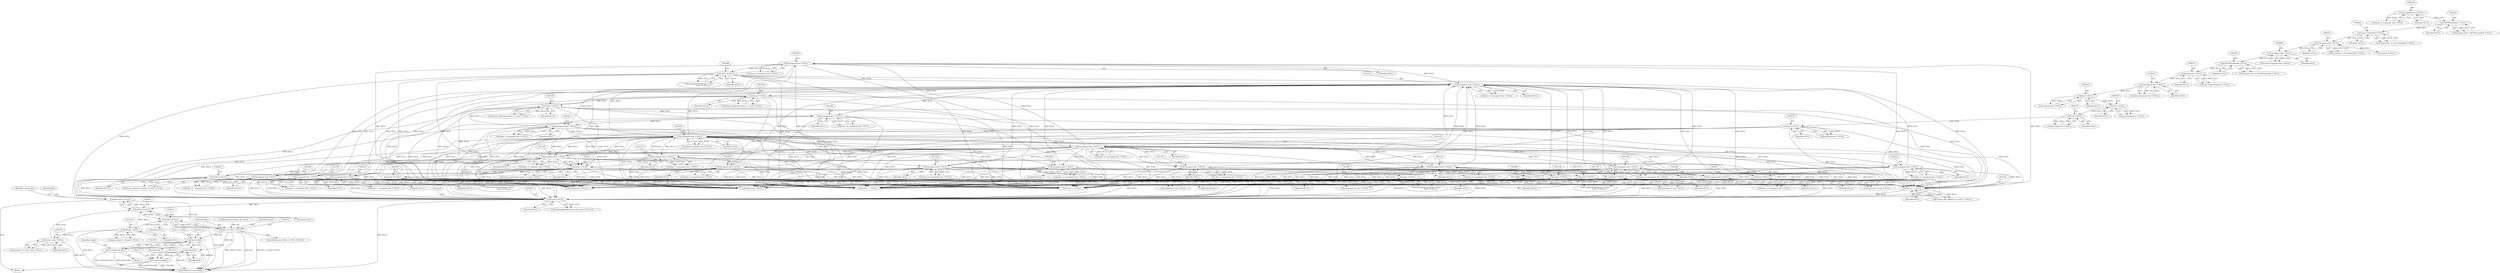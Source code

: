 digraph "0_ImageMagick_9f375e7080a2c1044cd546854d0548b4bfb429d0@pointer" {
"1002648" [label="(Call,file=(FILE *) NULL)"];
"1002650" [label="(Call,(FILE *) NULL)"];
"1002596" [label="(Call,(void *) NULL)"];
"1001684" [label="(Call,(unsigned char *) NULL)"];
"1001005" [label="(Call,(unsigned char *) NULL)"];
"1001188" [label="(Call,(unsigned char *) NULL)"];
"1001104" [label="(Call,(unsigned char *) NULL)"];
"1000474" [label="(Call,(int *) NULL)"];
"1000469" [label="(Call,(int *) NULL)"];
"1000464" [label="(Call,(int *) NULL)"];
"1000459" [label="(Call,(int *) NULL)"];
"1000440" [label="(Call,(unsigned char *) NULL)"];
"1000370" [label="(Call,(Quantum *) NULL)"];
"1000293" [label="(Call,(DCMStreamInfo *) NULL)"];
"1000279" [label="(Call,(unsigned char *) NULL)"];
"1000234" [label="(Call,(ExceptionInfo *) NULL)"];
"1000207" [label="(Call,(const ImageInfo *) NULL)"];
"1000161" [label="(Call,(DCMStreamInfo *) NULL)"];
"1000149" [label="(Call,(unsigned char *) NULL)"];
"1000960" [label="(Call,(char *) NULL)"];
"1000910" [label="(Call,(char *) NULL)"];
"1002381" [label="(Call,(unsigned char *) NULL)"];
"1002164" [label="(Call,(unsigned char *) NULL)"];
"1002030" [label="(Call,(unsigned char *) NULL)"];
"1001745" [label="(Call,(unsigned char *) NULL)"];
"1001275" [label="(Call,(unsigned char *) NULL)"];
"1001491" [label="(Call,(unsigned char *) NULL)"];
"1002060" [label="(Call,(int *) NULL)"];
"1001704" [label="(Call,(unsigned char *) NULL)"];
"1001664" [label="(Call,(unsigned char *) NULL)"];
"1001735" [label="(Call,(char **) NULL)"];
"1001724" [label="(Call,(unsigned char *) NULL)"];
"1001929" [label="(Call,(unsigned char *) NULL)"];
"1001959" [label="(Call,(int *) NULL)"];
"1001715" [label="(Call,(char **) NULL)"];
"1001858" [label="(Call,(int *) NULL)"];
"1001828" [label="(Call,(unsigned char *) NULL)"];
"1001428" [label="(Call,(unsigned char *) NULL)"];
"1001777" [label="(Call,(int *) NULL)"];
"1001695" [label="(Call,(char **) NULL)"];
"1001675" [label="(Call,(char **) NULL)"];
"1002139" [label="(Call,(unsigned char *) NULL)"];
"1002208" [label="(Call,(char *) NULL)"];
"1002179" [label="(Call,(char *) NULL)"];
"1002289" [label="(Call,(unsigned char *) NULL)"];
"1001209" [label="(Call,(unsigned char *) NULL)"];
"1002537" [label="(Call,(ssize_t *) NULL)"];
"1002749" [label="(Call,(Image *) NULL)"];
"1002670" [label="(Call,(FILE *) NULL)"];
"1002762" [label="(Call,(const char *) NULL)"];
"1002668" [label="(Call,file == (FILE *) NULL)"];
"1002710" [label="(Call,fputc(c,file))"];
"1002708" [label="(Call,(void) fputc(c,file))"];
"1002715" [label="(Call,fclose(file))"];
"1002713" [label="(Call,(void) fclose(file))"];
"1002696" [label="(Call,c == EOF)"];
"1000281" [label="(Identifier,NULL)"];
"1001717" [label="(Identifier,NULL)"];
"1001957" [label="(Call,greenmap == (int *) NULL)"];
"1002747" [label="(Call,jpeg_image != (Image *) NULL)"];
"1001775" [label="(Call,graymap == (int *) NULL)"];
"1002598" [label="(Identifier,NULL)"];
"1002710" [label="(Call,fputc(c,file))"];
"1000462" [label="(Call,greenmap=(int *) NULL)"];
"1002708" [label="(Call,(void) fputc(c,file))"];
"1000472" [label="(Call,graymap=(int *) NULL)"];
"1002654" [label="(Identifier,unique_file)"];
"1001961" [label="(Identifier,NULL)"];
"1002668" [label="(Call,file == (FILE *) NULL)"];
"1002711" [label="(Identifier,c)"];
"1002030" [label="(Call,(unsigned char *) NULL)"];
"1001927" [label="(Call,data == (unsigned char *) NULL)"];
"1000370" [label="(Call,(Quantum *) NULL)"];
"1001188" [label="(Call,(unsigned char *) NULL)"];
"1002667" [label="(ControlStructure,if (file == (FILE *) NULL))"];
"1002715" [label="(Call,fclose(file))"];
"1000471" [label="(Identifier,NULL)"];
"1001677" [label="(Identifier,NULL)"];
"1001826" [label="(Call,data == (unsigned char *) NULL)"];
"1001684" [label="(Call,(unsigned char *) NULL)"];
"1002291" [label="(Identifier,NULL)"];
"1001666" [label="(Identifier,NULL)"];
"1000962" [label="(Identifier,NULL)"];
"1002062" [label="(Identifier,NULL)"];
"1001671" [label="(Call,StringToDouble((char *) data,\n                (char **) NULL))"];
"1002060" [label="(Call,(int *) NULL)"];
"1002764" [label="(Identifier,NULL)"];
"1001724" [label="(Call,(unsigned char *) NULL)"];
"1000236" [label="(Identifier,NULL)"];
"1002669" [label="(Identifier,file)"];
"1001779" [label="(Identifier,NULL)"];
"1001005" [label="(Call,(unsigned char *) NULL)"];
"1002594" [label="(Call,SetImageInfoBlob(read_info,(void *) NULL,0))"];
"1000277" [label="(Call,data=(unsigned char *) NULL)"];
"1001747" [label="(Identifier,NULL)"];
"1001686" [label="(Identifier,NULL)"];
"1001704" [label="(Call,(unsigned char *) NULL)"];
"1001777" [label="(Call,(int *) NULL)"];
"1001745" [label="(Call,(unsigned char *) NULL)"];
"1002210" [label="(Identifier,NULL)"];
"1003924" [label="(Call,(ssize_t *) NULL)"];
"1001426" [label="(Call,data == (unsigned char *) NULL)"];
"1001007" [label="(Identifier,NULL)"];
"1002139" [label="(Call,(unsigned char *) NULL)"];
"1000163" [label="(Identifier,NULL)"];
"1001722" [label="(Call,data != (unsigned char *) NULL)"];
"1002652" [label="(Identifier,NULL)"];
"1002028" [label="(Call,data == (unsigned char *) NULL)"];
"1001695" [label="(Call,(char **) NULL)"];
"1001931" [label="(Identifier,NULL)"];
"1000960" [label="(Call,(char *) NULL)"];
"1000147" [label="(Call,data != (unsigned char *) NULL)"];
"1000232" [label="(Call,exception != (ExceptionInfo *) NULL)"];
"1001190" [label="(Identifier,NULL)"];
"1000469" [label="(Call,(int *) NULL)"];
"1000209" [label="(Identifier,NULL)"];
"1000442" [label="(Identifier,NULL)"];
"1001207" [label="(Call,data != (unsigned char *) NULL)"];
"1000366" [label="(Call,info.scale=(Quantum *) NULL)"];
"1001102" [label="(Call,data == (unsigned char *) NULL)"];
"1000207" [label="(Call,(const ImageInfo *) NULL)"];
"1001662" [label="(Call,data != (unsigned char *) NULL)"];
"1000910" [label="(Call,(char *) NULL)"];
"1002181" [label="(Identifier,NULL)"];
"1002670" [label="(Call,(FILE *) NULL)"];
"1000295" [label="(Identifier,NULL)"];
"1000234" [label="(Call,(ExceptionInfo *) NULL)"];
"1001737" [label="(Identifier,NULL)"];
"1002173" [label="(Call,dicom_info[i].description != (char *) NULL)"];
"1000474" [label="(Call,(int *) NULL)"];
"1002596" [label="(Call,(void *) NULL)"];
"1000279" [label="(Call,(unsigned char *) NULL)"];
"1000459" [label="(Call,(int *) NULL)"];
"1002716" [label="(Identifier,file)"];
"1001428" [label="(Call,(unsigned char *) NULL)"];
"1002383" [label="(Identifier,NULL)"];
"1000438" [label="(Call,data=(unsigned char *) NULL)"];
"1002162" [label="(Call,data != (unsigned char *) NULL)"];
"1001106" [label="(Identifier,NULL)"];
"1000457" [label="(Call,redmap=(int *) NULL)"];
"1000904" [label="(Call,dicom_info[i].description != (char *) NULL)"];
"1002208" [label="(Call,(char *) NULL)"];
"1002690" [label="(Block,)"];
"1001675" [label="(Call,(char **) NULL)"];
"1000466" [label="(Identifier,NULL)"];
"1002614" [label="(Block,)"];
"1000954" [label="(Call,dicom_info[i].description != (char *) NULL)"];
"1001828" [label="(Call,(unsigned char *) NULL)"];
"1001664" [label="(Call,(unsigned char *) NULL)"];
"1002202" [label="(Call,dicom_info[i].description != (char *) NULL)"];
"1000464" [label="(Call,(int *) NULL)"];
"1000151" [label="(Identifier,NULL)"];
"1001735" [label="(Call,(char **) NULL)"];
"1002712" [label="(Identifier,file)"];
"1001273" [label="(Call,data != (unsigned char *) NULL)"];
"1002179" [label="(Call,(char *) NULL)"];
"1002381" [label="(Call,(unsigned char *) NULL)"];
"1002713" [label="(Call,(void) fclose(file))"];
"1001706" [label="(Identifier,NULL)"];
"1002164" [label="(Call,(unsigned char *) NULL)"];
"1001731" [label="(Call,StringToDouble((char *) data,\n                (char **) NULL))"];
"1001209" [label="(Call,(unsigned char *) NULL)"];
"1000149" [label="(Call,(unsigned char *) NULL)"];
"1001697" [label="(Identifier,NULL)"];
"1001211" [label="(Identifier,NULL)"];
"1001186" [label="(Call,data != (unsigned char *) NULL)"];
"1003080" [label="(Call,(PixelPacket *) NULL)"];
"1001959" [label="(Call,(int *) NULL)"];
"1001691" [label="(Call,StringToDouble((char *) data,\n                (char **) NULL))"];
"1001711" [label="(Call,StringToDouble((char *) data,\n                (char **) NULL))"];
"1001929" [label="(Call,(unsigned char *) NULL)"];
"1001003" [label="(Call,data=(unsigned char *) NULL)"];
"1001726" [label="(Identifier,NULL)"];
"1002533" [label="(Call,stream_info->offsets == (ssize_t *) NULL)"];
"1002751" [label="(Identifier,NULL)"];
"1001830" [label="(Identifier,NULL)"];
"1002650" [label="(Call,(FILE *) NULL)"];
"1000476" [label="(Identifier,NULL)"];
"1000291" [label="(Call,stream_info == (DCMStreamInfo *) NULL)"];
"1001275" [label="(Call,(unsigned char *) NULL)"];
"1002760" [label="(Call,property != (const char *) NULL)"];
"1001856" [label="(Call,redmap == (int *) NULL)"];
"1000372" [label="(Identifier,NULL)"];
"1001743" [label="(Call,data == (unsigned char *) NULL)"];
"1002137" [label="(Call,data != (unsigned char *) NULL)"];
"1000912" [label="(Identifier,NULL)"];
"1002749" [label="(Call,(Image *) NULL)"];
"1001493" [label="(Identifier,NULL)"];
"1001860" [label="(Identifier,NULL)"];
"1002058" [label="(Call,bluemap == (int *) NULL)"];
"1002539" [label="(Identifier,NULL)"];
"1000161" [label="(Call,(DCMStreamInfo *) NULL)"];
"1002289" [label="(Call,(unsigned char *) NULL)"];
"1002537" [label="(Call,(ssize_t *) NULL)"];
"1000440" [label="(Call,(unsigned char *) NULL)"];
"1000467" [label="(Call,bluemap=(int *) NULL)"];
"1001104" [label="(Call,(unsigned char *) NULL)"];
"1001702" [label="(Call,data != (unsigned char *) NULL)"];
"1001858" [label="(Call,(int *) NULL)"];
"1001277" [label="(Identifier,NULL)"];
"1004016" [label="(MethodReturn,static Image *)"];
"1001489" [label="(Call,data == (unsigned char *) NULL)"];
"1002762" [label="(Call,(const char *) NULL)"];
"1001682" [label="(Call,data != (unsigned char *) NULL)"];
"1002648" [label="(Call,file=(FILE *) NULL)"];
"1002836" [label="(Call,(Quantum *) NULL)"];
"1002599" [label="(Literal,0)"];
"1002166" [label="(Identifier,NULL)"];
"1002379" [label="(Call,data != (unsigned char *) NULL)"];
"1002689" [label="(Identifier,length)"];
"1002662" [label="(Call,file=fdopen(unique_file,\"wb\"))"];
"1002686" [label="(Identifier,length)"];
"1002952" [label="(Call,(ssize_t *) NULL)"];
"1002649" [label="(Identifier,file)"];
"1000461" [label="(Identifier,NULL)"];
"1001430" [label="(Identifier,NULL)"];
"1002032" [label="(Identifier,NULL)"];
"1000264" [label="(Call,(Image *) NULL)"];
"1002141" [label="(Identifier,NULL)"];
"1001491" [label="(Call,(unsigned char *) NULL)"];
"1000159" [label="(Call,stream_info != (DCMStreamInfo *) NULL)"];
"1002287" [label="(Call,data == (unsigned char *) NULL)"];
"1001715" [label="(Call,(char **) NULL)"];
"1000205" [label="(Call,image_info != (const ImageInfo *) NULL)"];
"1000293" [label="(Call,(DCMStreamInfo *) NULL)"];
"1002672" [label="(Identifier,NULL)"];
"1002648" -> "1002614"  [label="AST: "];
"1002648" -> "1002650"  [label="CFG: "];
"1002649" -> "1002648"  [label="AST: "];
"1002650" -> "1002648"  [label="AST: "];
"1002654" -> "1002648"  [label="CFG: "];
"1002650" -> "1002648"  [label="DDG: NULL"];
"1002648" -> "1002668"  [label="DDG: file"];
"1002650" -> "1002652"  [label="CFG: "];
"1002651" -> "1002650"  [label="AST: "];
"1002652" -> "1002650"  [label="AST: "];
"1002596" -> "1002650"  [label="DDG: NULL"];
"1002749" -> "1002650"  [label="DDG: NULL"];
"1002762" -> "1002650"  [label="DDG: NULL"];
"1002650" -> "1002670"  [label="DDG: NULL"];
"1002596" -> "1002594"  [label="AST: "];
"1002596" -> "1002598"  [label="CFG: "];
"1002597" -> "1002596"  [label="AST: "];
"1002598" -> "1002596"  [label="AST: "];
"1002599" -> "1002596"  [label="CFG: "];
"1002596" -> "1004016"  [label="DDG: NULL"];
"1002596" -> "1002594"  [label="DDG: NULL"];
"1001684" -> "1002596"  [label="DDG: NULL"];
"1001275" -> "1002596"  [label="DDG: NULL"];
"1001491" -> "1002596"  [label="DDG: NULL"];
"1001005" -> "1002596"  [label="DDG: NULL"];
"1000474" -> "1002596"  [label="DDG: NULL"];
"1001664" -> "1002596"  [label="DDG: NULL"];
"1000960" -> "1002596"  [label="DDG: NULL"];
"1000910" -> "1002596"  [label="DDG: NULL"];
"1001735" -> "1002596"  [label="DDG: NULL"];
"1001929" -> "1002596"  [label="DDG: NULL"];
"1001959" -> "1002596"  [label="DDG: NULL"];
"1001715" -> "1002596"  [label="DDG: NULL"];
"1001858" -> "1002596"  [label="DDG: NULL"];
"1001428" -> "1002596"  [label="DDG: NULL"];
"1001724" -> "1002596"  [label="DDG: NULL"];
"1001828" -> "1002596"  [label="DDG: NULL"];
"1002030" -> "1002596"  [label="DDG: NULL"];
"1002537" -> "1002596"  [label="DDG: NULL"];
"1002179" -> "1002596"  [label="DDG: NULL"];
"1001745" -> "1002596"  [label="DDG: NULL"];
"1001188" -> "1002596"  [label="DDG: NULL"];
"1002060" -> "1002596"  [label="DDG: NULL"];
"1002381" -> "1002596"  [label="DDG: NULL"];
"1001209" -> "1002596"  [label="DDG: NULL"];
"1001704" -> "1002596"  [label="DDG: NULL"];
"1001777" -> "1002596"  [label="DDG: NULL"];
"1001695" -> "1002596"  [label="DDG: NULL"];
"1001675" -> "1002596"  [label="DDG: NULL"];
"1002208" -> "1002596"  [label="DDG: NULL"];
"1002289" -> "1002596"  [label="DDG: NULL"];
"1001104" -> "1002596"  [label="DDG: NULL"];
"1002139" -> "1002596"  [label="DDG: NULL"];
"1001684" -> "1001682"  [label="AST: "];
"1001684" -> "1001686"  [label="CFG: "];
"1001685" -> "1001684"  [label="AST: "];
"1001686" -> "1001684"  [label="AST: "];
"1001682" -> "1001684"  [label="CFG: "];
"1001684" -> "1001682"  [label="DDG: NULL"];
"1001005" -> "1001684"  [label="DDG: NULL"];
"1001104" -> "1001684"  [label="DDG: NULL"];
"1001684" -> "1001695"  [label="DDG: NULL"];
"1001684" -> "1002164"  [label="DDG: NULL"];
"1001684" -> "1002537"  [label="DDG: NULL"];
"1001684" -> "1002836"  [label="DDG: NULL"];
"1001684" -> "1002952"  [label="DDG: NULL"];
"1001684" -> "1003080"  [label="DDG: NULL"];
"1001684" -> "1003924"  [label="DDG: NULL"];
"1001005" -> "1001003"  [label="AST: "];
"1001005" -> "1001007"  [label="CFG: "];
"1001006" -> "1001005"  [label="AST: "];
"1001007" -> "1001005"  [label="AST: "];
"1001003" -> "1001005"  [label="CFG: "];
"1001005" -> "1000910"  [label="DDG: NULL"];
"1001005" -> "1001003"  [label="DDG: NULL"];
"1001188" -> "1001005"  [label="DDG: NULL"];
"1000474" -> "1001005"  [label="DDG: NULL"];
"1000960" -> "1001005"  [label="DDG: NULL"];
"1002381" -> "1001005"  [label="DDG: NULL"];
"1001209" -> "1001005"  [label="DDG: NULL"];
"1001005" -> "1001104"  [label="DDG: NULL"];
"1001005" -> "1001188"  [label="DDG: NULL"];
"1001005" -> "1001209"  [label="DDG: NULL"];
"1001005" -> "1001275"  [label="DDG: NULL"];
"1001005" -> "1001428"  [label="DDG: NULL"];
"1001005" -> "1001491"  [label="DDG: NULL"];
"1001005" -> "1001664"  [label="DDG: NULL"];
"1001005" -> "1001704"  [label="DDG: NULL"];
"1001005" -> "1001724"  [label="DDG: NULL"];
"1001005" -> "1001745"  [label="DDG: NULL"];
"1001005" -> "1001828"  [label="DDG: NULL"];
"1001005" -> "1001929"  [label="DDG: NULL"];
"1001005" -> "1002030"  [label="DDG: NULL"];
"1001005" -> "1002139"  [label="DDG: NULL"];
"1001005" -> "1002164"  [label="DDG: NULL"];
"1001005" -> "1002537"  [label="DDG: NULL"];
"1001005" -> "1002836"  [label="DDG: NULL"];
"1001005" -> "1002952"  [label="DDG: NULL"];
"1001005" -> "1003080"  [label="DDG: NULL"];
"1001005" -> "1003924"  [label="DDG: NULL"];
"1001188" -> "1001186"  [label="AST: "];
"1001188" -> "1001190"  [label="CFG: "];
"1001189" -> "1001188"  [label="AST: "];
"1001190" -> "1001188"  [label="AST: "];
"1001186" -> "1001188"  [label="CFG: "];
"1001188" -> "1000910"  [label="DDG: NULL"];
"1001188" -> "1001186"  [label="DDG: NULL"];
"1001104" -> "1001188"  [label="DDG: NULL"];
"1001188" -> "1002537"  [label="DDG: NULL"];
"1001188" -> "1002836"  [label="DDG: NULL"];
"1001188" -> "1002952"  [label="DDG: NULL"];
"1001188" -> "1003080"  [label="DDG: NULL"];
"1001188" -> "1003924"  [label="DDG: NULL"];
"1001104" -> "1001102"  [label="AST: "];
"1001104" -> "1001106"  [label="CFG: "];
"1001105" -> "1001104"  [label="AST: "];
"1001106" -> "1001104"  [label="AST: "];
"1001102" -> "1001104"  [label="CFG: "];
"1001104" -> "1001102"  [label="DDG: NULL"];
"1001104" -> "1001209"  [label="DDG: NULL"];
"1001104" -> "1001275"  [label="DDG: NULL"];
"1001104" -> "1001428"  [label="DDG: NULL"];
"1001104" -> "1001491"  [label="DDG: NULL"];
"1001104" -> "1001664"  [label="DDG: NULL"];
"1001104" -> "1001704"  [label="DDG: NULL"];
"1001104" -> "1001724"  [label="DDG: NULL"];
"1001104" -> "1001745"  [label="DDG: NULL"];
"1001104" -> "1001828"  [label="DDG: NULL"];
"1001104" -> "1001929"  [label="DDG: NULL"];
"1001104" -> "1002030"  [label="DDG: NULL"];
"1001104" -> "1002139"  [label="DDG: NULL"];
"1001104" -> "1002164"  [label="DDG: NULL"];
"1001104" -> "1002537"  [label="DDG: NULL"];
"1001104" -> "1002836"  [label="DDG: NULL"];
"1001104" -> "1002952"  [label="DDG: NULL"];
"1001104" -> "1003080"  [label="DDG: NULL"];
"1001104" -> "1003924"  [label="DDG: NULL"];
"1000474" -> "1000472"  [label="AST: "];
"1000474" -> "1000476"  [label="CFG: "];
"1000475" -> "1000474"  [label="AST: "];
"1000476" -> "1000474"  [label="AST: "];
"1000472" -> "1000474"  [label="CFG: "];
"1000474" -> "1000472"  [label="DDG: NULL"];
"1000469" -> "1000474"  [label="DDG: NULL"];
"1000474" -> "1000910"  [label="DDG: NULL"];
"1000474" -> "1002537"  [label="DDG: NULL"];
"1000474" -> "1002836"  [label="DDG: NULL"];
"1000474" -> "1002952"  [label="DDG: NULL"];
"1000474" -> "1003080"  [label="DDG: NULL"];
"1000474" -> "1003924"  [label="DDG: NULL"];
"1000469" -> "1000467"  [label="AST: "];
"1000469" -> "1000471"  [label="CFG: "];
"1000470" -> "1000469"  [label="AST: "];
"1000471" -> "1000469"  [label="AST: "];
"1000467" -> "1000469"  [label="CFG: "];
"1000469" -> "1000467"  [label="DDG: NULL"];
"1000464" -> "1000469"  [label="DDG: NULL"];
"1000464" -> "1000462"  [label="AST: "];
"1000464" -> "1000466"  [label="CFG: "];
"1000465" -> "1000464"  [label="AST: "];
"1000466" -> "1000464"  [label="AST: "];
"1000462" -> "1000464"  [label="CFG: "];
"1000464" -> "1000462"  [label="DDG: NULL"];
"1000459" -> "1000464"  [label="DDG: NULL"];
"1000459" -> "1000457"  [label="AST: "];
"1000459" -> "1000461"  [label="CFG: "];
"1000460" -> "1000459"  [label="AST: "];
"1000461" -> "1000459"  [label="AST: "];
"1000457" -> "1000459"  [label="CFG: "];
"1000459" -> "1000457"  [label="DDG: NULL"];
"1000440" -> "1000459"  [label="DDG: NULL"];
"1000440" -> "1000438"  [label="AST: "];
"1000440" -> "1000442"  [label="CFG: "];
"1000441" -> "1000440"  [label="AST: "];
"1000442" -> "1000440"  [label="AST: "];
"1000438" -> "1000440"  [label="CFG: "];
"1000440" -> "1000438"  [label="DDG: NULL"];
"1000370" -> "1000440"  [label="DDG: NULL"];
"1000370" -> "1000366"  [label="AST: "];
"1000370" -> "1000372"  [label="CFG: "];
"1000371" -> "1000370"  [label="AST: "];
"1000372" -> "1000370"  [label="AST: "];
"1000366" -> "1000370"  [label="CFG: "];
"1000370" -> "1000366"  [label="DDG: NULL"];
"1000293" -> "1000370"  [label="DDG: NULL"];
"1000293" -> "1000291"  [label="AST: "];
"1000293" -> "1000295"  [label="CFG: "];
"1000294" -> "1000293"  [label="AST: "];
"1000295" -> "1000293"  [label="AST: "];
"1000291" -> "1000293"  [label="CFG: "];
"1000293" -> "1000291"  [label="DDG: NULL"];
"1000279" -> "1000293"  [label="DDG: NULL"];
"1000279" -> "1000277"  [label="AST: "];
"1000279" -> "1000281"  [label="CFG: "];
"1000280" -> "1000279"  [label="AST: "];
"1000281" -> "1000279"  [label="AST: "];
"1000277" -> "1000279"  [label="CFG: "];
"1000279" -> "1000277"  [label="DDG: NULL"];
"1000234" -> "1000279"  [label="DDG: NULL"];
"1000234" -> "1000232"  [label="AST: "];
"1000234" -> "1000236"  [label="CFG: "];
"1000235" -> "1000234"  [label="AST: "];
"1000236" -> "1000234"  [label="AST: "];
"1000232" -> "1000234"  [label="CFG: "];
"1000234" -> "1000232"  [label="DDG: NULL"];
"1000207" -> "1000234"  [label="DDG: NULL"];
"1000234" -> "1000264"  [label="DDG: NULL"];
"1000207" -> "1000205"  [label="AST: "];
"1000207" -> "1000209"  [label="CFG: "];
"1000208" -> "1000207"  [label="AST: "];
"1000209" -> "1000207"  [label="AST: "];
"1000205" -> "1000207"  [label="CFG: "];
"1000207" -> "1000205"  [label="DDG: NULL"];
"1000161" -> "1000207"  [label="DDG: NULL"];
"1000161" -> "1000159"  [label="AST: "];
"1000161" -> "1000163"  [label="CFG: "];
"1000162" -> "1000161"  [label="AST: "];
"1000163" -> "1000161"  [label="AST: "];
"1000159" -> "1000161"  [label="CFG: "];
"1000161" -> "1000159"  [label="DDG: NULL"];
"1000149" -> "1000161"  [label="DDG: NULL"];
"1000149" -> "1000147"  [label="AST: "];
"1000149" -> "1000151"  [label="CFG: "];
"1000150" -> "1000149"  [label="AST: "];
"1000151" -> "1000149"  [label="AST: "];
"1000147" -> "1000149"  [label="CFG: "];
"1000149" -> "1000147"  [label="DDG: NULL"];
"1000960" -> "1000954"  [label="AST: "];
"1000960" -> "1000962"  [label="CFG: "];
"1000961" -> "1000960"  [label="AST: "];
"1000962" -> "1000960"  [label="AST: "];
"1000954" -> "1000960"  [label="CFG: "];
"1000960" -> "1000954"  [label="DDG: NULL"];
"1000910" -> "1000960"  [label="DDG: NULL"];
"1000960" -> "1002537"  [label="DDG: NULL"];
"1000960" -> "1002836"  [label="DDG: NULL"];
"1000960" -> "1002952"  [label="DDG: NULL"];
"1000960" -> "1003080"  [label="DDG: NULL"];
"1000960" -> "1003924"  [label="DDG: NULL"];
"1000910" -> "1000904"  [label="AST: "];
"1000910" -> "1000912"  [label="CFG: "];
"1000911" -> "1000910"  [label="AST: "];
"1000912" -> "1000910"  [label="AST: "];
"1000904" -> "1000910"  [label="CFG: "];
"1000910" -> "1000904"  [label="DDG: NULL"];
"1002381" -> "1000910"  [label="DDG: NULL"];
"1001209" -> "1000910"  [label="DDG: NULL"];
"1000910" -> "1002537"  [label="DDG: NULL"];
"1000910" -> "1002836"  [label="DDG: NULL"];
"1000910" -> "1002952"  [label="DDG: NULL"];
"1000910" -> "1003080"  [label="DDG: NULL"];
"1000910" -> "1003924"  [label="DDG: NULL"];
"1002381" -> "1002379"  [label="AST: "];
"1002381" -> "1002383"  [label="CFG: "];
"1002382" -> "1002381"  [label="AST: "];
"1002383" -> "1002381"  [label="AST: "];
"1002379" -> "1002381"  [label="CFG: "];
"1002381" -> "1002379"  [label="DDG: NULL"];
"1002164" -> "1002381"  [label="DDG: NULL"];
"1002208" -> "1002381"  [label="DDG: NULL"];
"1002289" -> "1002381"  [label="DDG: NULL"];
"1002381" -> "1002537"  [label="DDG: NULL"];
"1002381" -> "1002836"  [label="DDG: NULL"];
"1002381" -> "1002952"  [label="DDG: NULL"];
"1002381" -> "1003080"  [label="DDG: NULL"];
"1002381" -> "1003924"  [label="DDG: NULL"];
"1002164" -> "1002162"  [label="AST: "];
"1002164" -> "1002166"  [label="CFG: "];
"1002165" -> "1002164"  [label="AST: "];
"1002166" -> "1002164"  [label="AST: "];
"1002162" -> "1002164"  [label="CFG: "];
"1002164" -> "1002162"  [label="DDG: NULL"];
"1002030" -> "1002164"  [label="DDG: NULL"];
"1001745" -> "1002164"  [label="DDG: NULL"];
"1001275" -> "1002164"  [label="DDG: NULL"];
"1001491" -> "1002164"  [label="DDG: NULL"];
"1002060" -> "1002164"  [label="DDG: NULL"];
"1001704" -> "1002164"  [label="DDG: NULL"];
"1001664" -> "1002164"  [label="DDG: NULL"];
"1001735" -> "1002164"  [label="DDG: NULL"];
"1001929" -> "1002164"  [label="DDG: NULL"];
"1001959" -> "1002164"  [label="DDG: NULL"];
"1001715" -> "1002164"  [label="DDG: NULL"];
"1001858" -> "1002164"  [label="DDG: NULL"];
"1001428" -> "1002164"  [label="DDG: NULL"];
"1001724" -> "1002164"  [label="DDG: NULL"];
"1001828" -> "1002164"  [label="DDG: NULL"];
"1001777" -> "1002164"  [label="DDG: NULL"];
"1001695" -> "1002164"  [label="DDG: NULL"];
"1001675" -> "1002164"  [label="DDG: NULL"];
"1002139" -> "1002164"  [label="DDG: NULL"];
"1002164" -> "1002179"  [label="DDG: NULL"];
"1002164" -> "1002289"  [label="DDG: NULL"];
"1002030" -> "1002028"  [label="AST: "];
"1002030" -> "1002032"  [label="CFG: "];
"1002031" -> "1002030"  [label="AST: "];
"1002032" -> "1002030"  [label="AST: "];
"1002028" -> "1002030"  [label="CFG: "];
"1002030" -> "1002028"  [label="DDG: NULL"];
"1002030" -> "1002060"  [label="DDG: NULL"];
"1002030" -> "1002537"  [label="DDG: NULL"];
"1002030" -> "1002836"  [label="DDG: NULL"];
"1002030" -> "1002952"  [label="DDG: NULL"];
"1002030" -> "1003080"  [label="DDG: NULL"];
"1002030" -> "1003924"  [label="DDG: NULL"];
"1001745" -> "1001743"  [label="AST: "];
"1001745" -> "1001747"  [label="CFG: "];
"1001746" -> "1001745"  [label="AST: "];
"1001747" -> "1001745"  [label="AST: "];
"1001743" -> "1001745"  [label="CFG: "];
"1001745" -> "1001743"  [label="DDG: NULL"];
"1001745" -> "1001777"  [label="DDG: NULL"];
"1001745" -> "1002537"  [label="DDG: NULL"];
"1001745" -> "1002836"  [label="DDG: NULL"];
"1001745" -> "1002952"  [label="DDG: NULL"];
"1001745" -> "1003080"  [label="DDG: NULL"];
"1001745" -> "1003924"  [label="DDG: NULL"];
"1001275" -> "1001273"  [label="AST: "];
"1001275" -> "1001277"  [label="CFG: "];
"1001276" -> "1001275"  [label="AST: "];
"1001277" -> "1001275"  [label="AST: "];
"1001273" -> "1001275"  [label="CFG: "];
"1001275" -> "1001273"  [label="DDG: NULL"];
"1001275" -> "1002537"  [label="DDG: NULL"];
"1001275" -> "1002836"  [label="DDG: NULL"];
"1001275" -> "1002952"  [label="DDG: NULL"];
"1001275" -> "1003080"  [label="DDG: NULL"];
"1001275" -> "1003924"  [label="DDG: NULL"];
"1001491" -> "1001489"  [label="AST: "];
"1001491" -> "1001493"  [label="CFG: "];
"1001492" -> "1001491"  [label="AST: "];
"1001493" -> "1001491"  [label="AST: "];
"1001489" -> "1001491"  [label="CFG: "];
"1001491" -> "1001489"  [label="DDG: NULL"];
"1001491" -> "1002537"  [label="DDG: NULL"];
"1001491" -> "1002836"  [label="DDG: NULL"];
"1001491" -> "1002952"  [label="DDG: NULL"];
"1001491" -> "1003080"  [label="DDG: NULL"];
"1001491" -> "1003924"  [label="DDG: NULL"];
"1002060" -> "1002058"  [label="AST: "];
"1002060" -> "1002062"  [label="CFG: "];
"1002061" -> "1002060"  [label="AST: "];
"1002062" -> "1002060"  [label="AST: "];
"1002058" -> "1002060"  [label="CFG: "];
"1002060" -> "1002058"  [label="DDG: NULL"];
"1002060" -> "1002537"  [label="DDG: NULL"];
"1002060" -> "1002836"  [label="DDG: NULL"];
"1002060" -> "1002952"  [label="DDG: NULL"];
"1002060" -> "1003080"  [label="DDG: NULL"];
"1002060" -> "1003924"  [label="DDG: NULL"];
"1001704" -> "1001702"  [label="AST: "];
"1001704" -> "1001706"  [label="CFG: "];
"1001705" -> "1001704"  [label="AST: "];
"1001706" -> "1001704"  [label="AST: "];
"1001702" -> "1001704"  [label="CFG: "];
"1001704" -> "1001702"  [label="DDG: NULL"];
"1001704" -> "1001715"  [label="DDG: NULL"];
"1001704" -> "1002537"  [label="DDG: NULL"];
"1001704" -> "1002836"  [label="DDG: NULL"];
"1001704" -> "1002952"  [label="DDG: NULL"];
"1001704" -> "1003080"  [label="DDG: NULL"];
"1001704" -> "1003924"  [label="DDG: NULL"];
"1001664" -> "1001662"  [label="AST: "];
"1001664" -> "1001666"  [label="CFG: "];
"1001665" -> "1001664"  [label="AST: "];
"1001666" -> "1001664"  [label="AST: "];
"1001662" -> "1001664"  [label="CFG: "];
"1001664" -> "1001662"  [label="DDG: NULL"];
"1001664" -> "1001675"  [label="DDG: NULL"];
"1001664" -> "1002537"  [label="DDG: NULL"];
"1001664" -> "1002836"  [label="DDG: NULL"];
"1001664" -> "1002952"  [label="DDG: NULL"];
"1001664" -> "1003080"  [label="DDG: NULL"];
"1001664" -> "1003924"  [label="DDG: NULL"];
"1001735" -> "1001731"  [label="AST: "];
"1001735" -> "1001737"  [label="CFG: "];
"1001736" -> "1001735"  [label="AST: "];
"1001737" -> "1001735"  [label="AST: "];
"1001731" -> "1001735"  [label="CFG: "];
"1001735" -> "1001731"  [label="DDG: NULL"];
"1001724" -> "1001735"  [label="DDG: NULL"];
"1001735" -> "1002537"  [label="DDG: NULL"];
"1001735" -> "1002836"  [label="DDG: NULL"];
"1001735" -> "1002952"  [label="DDG: NULL"];
"1001735" -> "1003080"  [label="DDG: NULL"];
"1001735" -> "1003924"  [label="DDG: NULL"];
"1001724" -> "1001722"  [label="AST: "];
"1001724" -> "1001726"  [label="CFG: "];
"1001725" -> "1001724"  [label="AST: "];
"1001726" -> "1001724"  [label="AST: "];
"1001722" -> "1001724"  [label="CFG: "];
"1001724" -> "1001722"  [label="DDG: NULL"];
"1001724" -> "1002537"  [label="DDG: NULL"];
"1001724" -> "1002836"  [label="DDG: NULL"];
"1001724" -> "1002952"  [label="DDG: NULL"];
"1001724" -> "1003080"  [label="DDG: NULL"];
"1001724" -> "1003924"  [label="DDG: NULL"];
"1001929" -> "1001927"  [label="AST: "];
"1001929" -> "1001931"  [label="CFG: "];
"1001930" -> "1001929"  [label="AST: "];
"1001931" -> "1001929"  [label="AST: "];
"1001927" -> "1001929"  [label="CFG: "];
"1001929" -> "1001927"  [label="DDG: NULL"];
"1001929" -> "1001959"  [label="DDG: NULL"];
"1001929" -> "1002537"  [label="DDG: NULL"];
"1001929" -> "1002836"  [label="DDG: NULL"];
"1001929" -> "1002952"  [label="DDG: NULL"];
"1001929" -> "1003080"  [label="DDG: NULL"];
"1001929" -> "1003924"  [label="DDG: NULL"];
"1001959" -> "1001957"  [label="AST: "];
"1001959" -> "1001961"  [label="CFG: "];
"1001960" -> "1001959"  [label="AST: "];
"1001961" -> "1001959"  [label="AST: "];
"1001957" -> "1001959"  [label="CFG: "];
"1001959" -> "1001957"  [label="DDG: NULL"];
"1001959" -> "1002537"  [label="DDG: NULL"];
"1001959" -> "1002836"  [label="DDG: NULL"];
"1001959" -> "1002952"  [label="DDG: NULL"];
"1001959" -> "1003080"  [label="DDG: NULL"];
"1001959" -> "1003924"  [label="DDG: NULL"];
"1001715" -> "1001711"  [label="AST: "];
"1001715" -> "1001717"  [label="CFG: "];
"1001716" -> "1001715"  [label="AST: "];
"1001717" -> "1001715"  [label="AST: "];
"1001711" -> "1001715"  [label="CFG: "];
"1001715" -> "1001711"  [label="DDG: NULL"];
"1001715" -> "1002537"  [label="DDG: NULL"];
"1001715" -> "1002836"  [label="DDG: NULL"];
"1001715" -> "1002952"  [label="DDG: NULL"];
"1001715" -> "1003080"  [label="DDG: NULL"];
"1001715" -> "1003924"  [label="DDG: NULL"];
"1001858" -> "1001856"  [label="AST: "];
"1001858" -> "1001860"  [label="CFG: "];
"1001859" -> "1001858"  [label="AST: "];
"1001860" -> "1001858"  [label="AST: "];
"1001856" -> "1001858"  [label="CFG: "];
"1001858" -> "1001856"  [label="DDG: NULL"];
"1001828" -> "1001858"  [label="DDG: NULL"];
"1001858" -> "1002537"  [label="DDG: NULL"];
"1001858" -> "1002836"  [label="DDG: NULL"];
"1001858" -> "1002952"  [label="DDG: NULL"];
"1001858" -> "1003080"  [label="DDG: NULL"];
"1001858" -> "1003924"  [label="DDG: NULL"];
"1001828" -> "1001826"  [label="AST: "];
"1001828" -> "1001830"  [label="CFG: "];
"1001829" -> "1001828"  [label="AST: "];
"1001830" -> "1001828"  [label="AST: "];
"1001826" -> "1001828"  [label="CFG: "];
"1001828" -> "1001826"  [label="DDG: NULL"];
"1001828" -> "1002537"  [label="DDG: NULL"];
"1001828" -> "1002836"  [label="DDG: NULL"];
"1001828" -> "1002952"  [label="DDG: NULL"];
"1001828" -> "1003080"  [label="DDG: NULL"];
"1001828" -> "1003924"  [label="DDG: NULL"];
"1001428" -> "1001426"  [label="AST: "];
"1001428" -> "1001430"  [label="CFG: "];
"1001429" -> "1001428"  [label="AST: "];
"1001430" -> "1001428"  [label="AST: "];
"1001426" -> "1001428"  [label="CFG: "];
"1001428" -> "1001426"  [label="DDG: NULL"];
"1001428" -> "1002537"  [label="DDG: NULL"];
"1001428" -> "1002836"  [label="DDG: NULL"];
"1001428" -> "1002952"  [label="DDG: NULL"];
"1001428" -> "1003080"  [label="DDG: NULL"];
"1001428" -> "1003924"  [label="DDG: NULL"];
"1001777" -> "1001775"  [label="AST: "];
"1001777" -> "1001779"  [label="CFG: "];
"1001778" -> "1001777"  [label="AST: "];
"1001779" -> "1001777"  [label="AST: "];
"1001775" -> "1001777"  [label="CFG: "];
"1001777" -> "1001775"  [label="DDG: NULL"];
"1001777" -> "1002537"  [label="DDG: NULL"];
"1001777" -> "1002836"  [label="DDG: NULL"];
"1001777" -> "1002952"  [label="DDG: NULL"];
"1001777" -> "1003080"  [label="DDG: NULL"];
"1001777" -> "1003924"  [label="DDG: NULL"];
"1001695" -> "1001691"  [label="AST: "];
"1001695" -> "1001697"  [label="CFG: "];
"1001696" -> "1001695"  [label="AST: "];
"1001697" -> "1001695"  [label="AST: "];
"1001691" -> "1001695"  [label="CFG: "];
"1001695" -> "1001691"  [label="DDG: NULL"];
"1001695" -> "1002537"  [label="DDG: NULL"];
"1001695" -> "1002836"  [label="DDG: NULL"];
"1001695" -> "1002952"  [label="DDG: NULL"];
"1001695" -> "1003080"  [label="DDG: NULL"];
"1001695" -> "1003924"  [label="DDG: NULL"];
"1001675" -> "1001671"  [label="AST: "];
"1001675" -> "1001677"  [label="CFG: "];
"1001676" -> "1001675"  [label="AST: "];
"1001677" -> "1001675"  [label="AST: "];
"1001671" -> "1001675"  [label="CFG: "];
"1001675" -> "1001671"  [label="DDG: NULL"];
"1001675" -> "1002537"  [label="DDG: NULL"];
"1001675" -> "1002836"  [label="DDG: NULL"];
"1001675" -> "1002952"  [label="DDG: NULL"];
"1001675" -> "1003080"  [label="DDG: NULL"];
"1001675" -> "1003924"  [label="DDG: NULL"];
"1002139" -> "1002137"  [label="AST: "];
"1002139" -> "1002141"  [label="CFG: "];
"1002140" -> "1002139"  [label="AST: "];
"1002141" -> "1002139"  [label="AST: "];
"1002137" -> "1002139"  [label="CFG: "];
"1002139" -> "1002137"  [label="DDG: NULL"];
"1002139" -> "1002537"  [label="DDG: NULL"];
"1002139" -> "1002836"  [label="DDG: NULL"];
"1002139" -> "1002952"  [label="DDG: NULL"];
"1002139" -> "1003080"  [label="DDG: NULL"];
"1002139" -> "1003924"  [label="DDG: NULL"];
"1002208" -> "1002202"  [label="AST: "];
"1002208" -> "1002210"  [label="CFG: "];
"1002209" -> "1002208"  [label="AST: "];
"1002210" -> "1002208"  [label="AST: "];
"1002202" -> "1002208"  [label="CFG: "];
"1002208" -> "1002202"  [label="DDG: NULL"];
"1002179" -> "1002208"  [label="DDG: NULL"];
"1002208" -> "1002289"  [label="DDG: NULL"];
"1002208" -> "1002537"  [label="DDG: NULL"];
"1002208" -> "1002836"  [label="DDG: NULL"];
"1002208" -> "1002952"  [label="DDG: NULL"];
"1002208" -> "1003080"  [label="DDG: NULL"];
"1002208" -> "1003924"  [label="DDG: NULL"];
"1002179" -> "1002173"  [label="AST: "];
"1002179" -> "1002181"  [label="CFG: "];
"1002180" -> "1002179"  [label="AST: "];
"1002181" -> "1002179"  [label="AST: "];
"1002173" -> "1002179"  [label="CFG: "];
"1002179" -> "1002173"  [label="DDG: NULL"];
"1002179" -> "1002537"  [label="DDG: NULL"];
"1002179" -> "1002836"  [label="DDG: NULL"];
"1002179" -> "1002952"  [label="DDG: NULL"];
"1002179" -> "1003080"  [label="DDG: NULL"];
"1002179" -> "1003924"  [label="DDG: NULL"];
"1002289" -> "1002287"  [label="AST: "];
"1002289" -> "1002291"  [label="CFG: "];
"1002290" -> "1002289"  [label="AST: "];
"1002291" -> "1002289"  [label="AST: "];
"1002287" -> "1002289"  [label="CFG: "];
"1002289" -> "1002287"  [label="DDG: NULL"];
"1002289" -> "1002537"  [label="DDG: NULL"];
"1002289" -> "1002836"  [label="DDG: NULL"];
"1002289" -> "1002952"  [label="DDG: NULL"];
"1002289" -> "1003080"  [label="DDG: NULL"];
"1002289" -> "1003924"  [label="DDG: NULL"];
"1001209" -> "1001207"  [label="AST: "];
"1001209" -> "1001211"  [label="CFG: "];
"1001210" -> "1001209"  [label="AST: "];
"1001211" -> "1001209"  [label="AST: "];
"1001207" -> "1001209"  [label="CFG: "];
"1001209" -> "1001207"  [label="DDG: NULL"];
"1001209" -> "1002537"  [label="DDG: NULL"];
"1001209" -> "1002836"  [label="DDG: NULL"];
"1001209" -> "1002952"  [label="DDG: NULL"];
"1001209" -> "1003080"  [label="DDG: NULL"];
"1001209" -> "1003924"  [label="DDG: NULL"];
"1002537" -> "1002533"  [label="AST: "];
"1002537" -> "1002539"  [label="CFG: "];
"1002538" -> "1002537"  [label="AST: "];
"1002539" -> "1002537"  [label="AST: "];
"1002533" -> "1002537"  [label="CFG: "];
"1002537" -> "1002533"  [label="DDG: NULL"];
"1002749" -> "1002747"  [label="AST: "];
"1002749" -> "1002751"  [label="CFG: "];
"1002750" -> "1002749"  [label="AST: "];
"1002751" -> "1002749"  [label="AST: "];
"1002747" -> "1002749"  [label="CFG: "];
"1002749" -> "1004016"  [label="DDG: NULL"];
"1002749" -> "1002747"  [label="DDG: NULL"];
"1002670" -> "1002749"  [label="DDG: NULL"];
"1002749" -> "1002762"  [label="DDG: NULL"];
"1002670" -> "1002668"  [label="AST: "];
"1002670" -> "1002672"  [label="CFG: "];
"1002671" -> "1002670"  [label="AST: "];
"1002672" -> "1002670"  [label="AST: "];
"1002668" -> "1002670"  [label="CFG: "];
"1002670" -> "1004016"  [label="DDG: NULL"];
"1002670" -> "1002668"  [label="DDG: NULL"];
"1002762" -> "1002760"  [label="AST: "];
"1002762" -> "1002764"  [label="CFG: "];
"1002763" -> "1002762"  [label="AST: "];
"1002764" -> "1002762"  [label="AST: "];
"1002760" -> "1002762"  [label="CFG: "];
"1002762" -> "1004016"  [label="DDG: NULL"];
"1002762" -> "1002760"  [label="DDG: NULL"];
"1002668" -> "1002667"  [label="AST: "];
"1002669" -> "1002668"  [label="AST: "];
"1002675" -> "1002668"  [label="CFG: "];
"1002686" -> "1002668"  [label="CFG: "];
"1002668" -> "1004016"  [label="DDG: file"];
"1002668" -> "1004016"  [label="DDG: file == (FILE *) NULL"];
"1002668" -> "1004016"  [label="DDG: (FILE *) NULL"];
"1002662" -> "1002668"  [label="DDG: file"];
"1002668" -> "1002710"  [label="DDG: file"];
"1002668" -> "1002715"  [label="DDG: file"];
"1002710" -> "1002708"  [label="AST: "];
"1002710" -> "1002712"  [label="CFG: "];
"1002711" -> "1002710"  [label="AST: "];
"1002712" -> "1002710"  [label="AST: "];
"1002708" -> "1002710"  [label="CFG: "];
"1002710" -> "1004016"  [label="DDG: file"];
"1002710" -> "1004016"  [label="DDG: c"];
"1002710" -> "1002708"  [label="DDG: c"];
"1002710" -> "1002708"  [label="DDG: file"];
"1002696" -> "1002710"  [label="DDG: c"];
"1002710" -> "1002715"  [label="DDG: file"];
"1002708" -> "1002690"  [label="AST: "];
"1002709" -> "1002708"  [label="AST: "];
"1002689" -> "1002708"  [label="CFG: "];
"1002708" -> "1004016"  [label="DDG: fputc(c,file)"];
"1002708" -> "1004016"  [label="DDG: (void) fputc(c,file)"];
"1002715" -> "1002713"  [label="AST: "];
"1002715" -> "1002716"  [label="CFG: "];
"1002716" -> "1002715"  [label="AST: "];
"1002713" -> "1002715"  [label="CFG: "];
"1002715" -> "1004016"  [label="DDG: file"];
"1002715" -> "1002713"  [label="DDG: file"];
"1002713" -> "1002614"  [label="AST: "];
"1002714" -> "1002713"  [label="AST: "];
"1002718" -> "1002713"  [label="CFG: "];
"1002713" -> "1004016"  [label="DDG: (void) fclose(file)"];
"1002713" -> "1004016"  [label="DDG: fclose(file)"];
}
